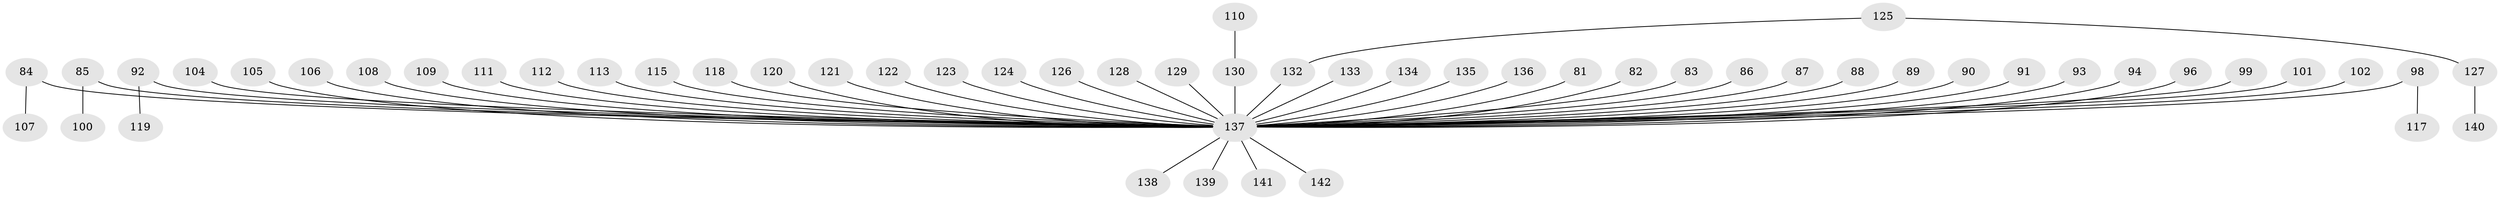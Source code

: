 // original degree distribution, {5: 0.035211267605633804, 7: 0.007042253521126761, 4: 0.056338028169014086, 8: 0.007042253521126761, 6: 0.02112676056338028, 3: 0.1056338028169014, 2: 0.2676056338028169, 1: 0.5}
// Generated by graph-tools (version 1.1) at 2025/56/03/04/25 21:56:43]
// undirected, 56 vertices, 55 edges
graph export_dot {
graph [start="1"]
  node [color=gray90,style=filled];
  81;
  82;
  83;
  84;
  85;
  86;
  87;
  88;
  89;
  90;
  91;
  92;
  93;
  94;
  96;
  98;
  99;
  100;
  101;
  102;
  104;
  105;
  106;
  107;
  108;
  109;
  110;
  111;
  112;
  113;
  115;
  117;
  118;
  119;
  120;
  121;
  122;
  123;
  124;
  125;
  126;
  127;
  128;
  129;
  130 [super="+46+66+68"];
  132 [super="+116"];
  133;
  134;
  135;
  136;
  137 [super="+12+14+26+45+43+53+21+29+103+36+38+44+75+70+49+52+54+57+77+63+59+61+97+58+65+67+72+69+76+80+73+74+131+114+78+95+79"];
  138;
  139;
  140;
  141;
  142;
  81 -- 137;
  82 -- 137;
  83 -- 137;
  84 -- 107;
  84 -- 137;
  85 -- 100;
  85 -- 137;
  86 -- 137;
  87 -- 137;
  88 -- 137;
  89 -- 137;
  90 -- 137;
  91 -- 137;
  92 -- 119;
  92 -- 137;
  93 -- 137;
  94 -- 137;
  96 -- 137;
  98 -- 117;
  98 -- 137;
  99 -- 137;
  101 -- 137;
  102 -- 137;
  104 -- 137;
  105 -- 137;
  106 -- 137;
  108 -- 137;
  109 -- 137;
  110 -- 130;
  111 -- 137;
  112 -- 137;
  113 -- 137;
  115 -- 137;
  118 -- 137;
  120 -- 137;
  121 -- 137;
  122 -- 137;
  123 -- 137;
  124 -- 137;
  125 -- 127;
  125 -- 132;
  126 -- 137;
  127 -- 140;
  128 -- 137;
  129 -- 137;
  130 -- 137;
  132 -- 137;
  133 -- 137;
  134 -- 137;
  135 -- 137;
  136 -- 137;
  137 -- 142;
  137 -- 139;
  137 -- 141;
  137 -- 138;
}

